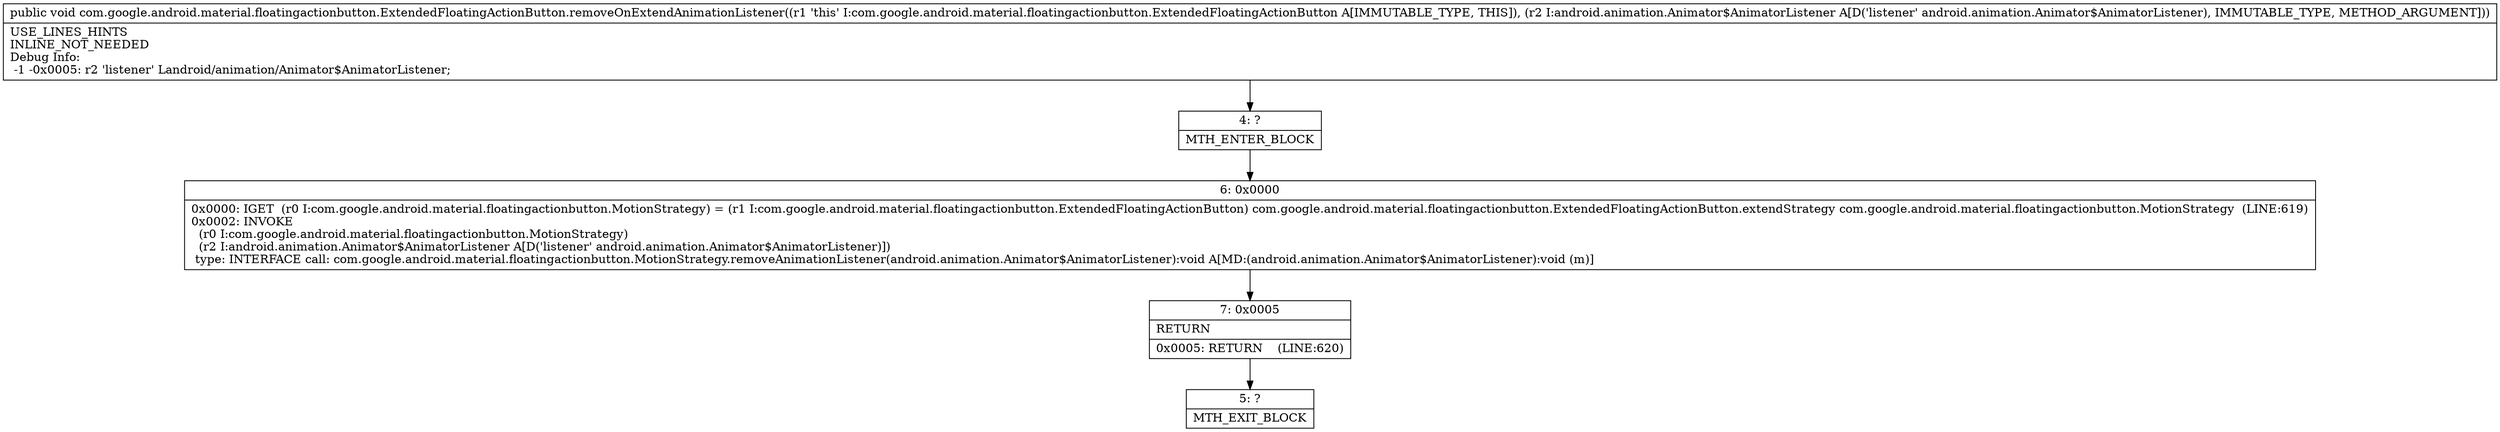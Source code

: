 digraph "CFG forcom.google.android.material.floatingactionbutton.ExtendedFloatingActionButton.removeOnExtendAnimationListener(Landroid\/animation\/Animator$AnimatorListener;)V" {
Node_4 [shape=record,label="{4\:\ ?|MTH_ENTER_BLOCK\l}"];
Node_6 [shape=record,label="{6\:\ 0x0000|0x0000: IGET  (r0 I:com.google.android.material.floatingactionbutton.MotionStrategy) = (r1 I:com.google.android.material.floatingactionbutton.ExtendedFloatingActionButton) com.google.android.material.floatingactionbutton.ExtendedFloatingActionButton.extendStrategy com.google.android.material.floatingactionbutton.MotionStrategy  (LINE:619)\l0x0002: INVOKE  \l  (r0 I:com.google.android.material.floatingactionbutton.MotionStrategy)\l  (r2 I:android.animation.Animator$AnimatorListener A[D('listener' android.animation.Animator$AnimatorListener)])\l type: INTERFACE call: com.google.android.material.floatingactionbutton.MotionStrategy.removeAnimationListener(android.animation.Animator$AnimatorListener):void A[MD:(android.animation.Animator$AnimatorListener):void (m)]\l}"];
Node_7 [shape=record,label="{7\:\ 0x0005|RETURN\l|0x0005: RETURN    (LINE:620)\l}"];
Node_5 [shape=record,label="{5\:\ ?|MTH_EXIT_BLOCK\l}"];
MethodNode[shape=record,label="{public void com.google.android.material.floatingactionbutton.ExtendedFloatingActionButton.removeOnExtendAnimationListener((r1 'this' I:com.google.android.material.floatingactionbutton.ExtendedFloatingActionButton A[IMMUTABLE_TYPE, THIS]), (r2 I:android.animation.Animator$AnimatorListener A[D('listener' android.animation.Animator$AnimatorListener), IMMUTABLE_TYPE, METHOD_ARGUMENT]))  | USE_LINES_HINTS\lINLINE_NOT_NEEDED\lDebug Info:\l  \-1 \-0x0005: r2 'listener' Landroid\/animation\/Animator$AnimatorListener;\l}"];
MethodNode -> Node_4;Node_4 -> Node_6;
Node_6 -> Node_7;
Node_7 -> Node_5;
}


